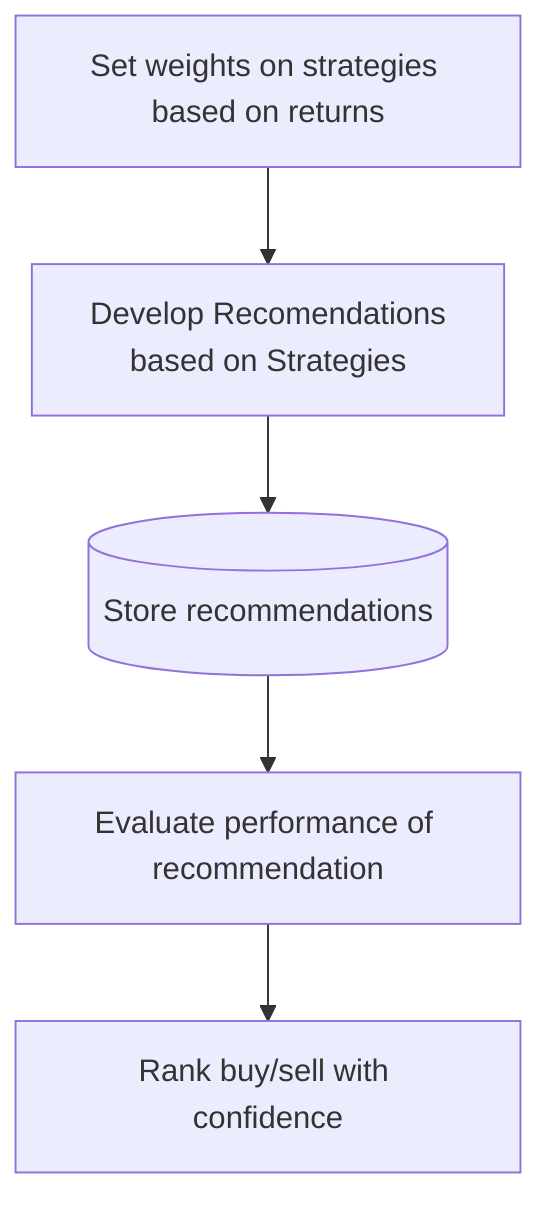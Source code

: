 graph TB
    DA[Set weights on strategies based on returns]
    DA --> DB[Develop Recomendations\nbased on Strategies]
    DB --> DC[(Store recommendations)]
    DC --> DD[Evaluate performance of recommendation]
    DD --> DE[Rank buy/sell with confidence]